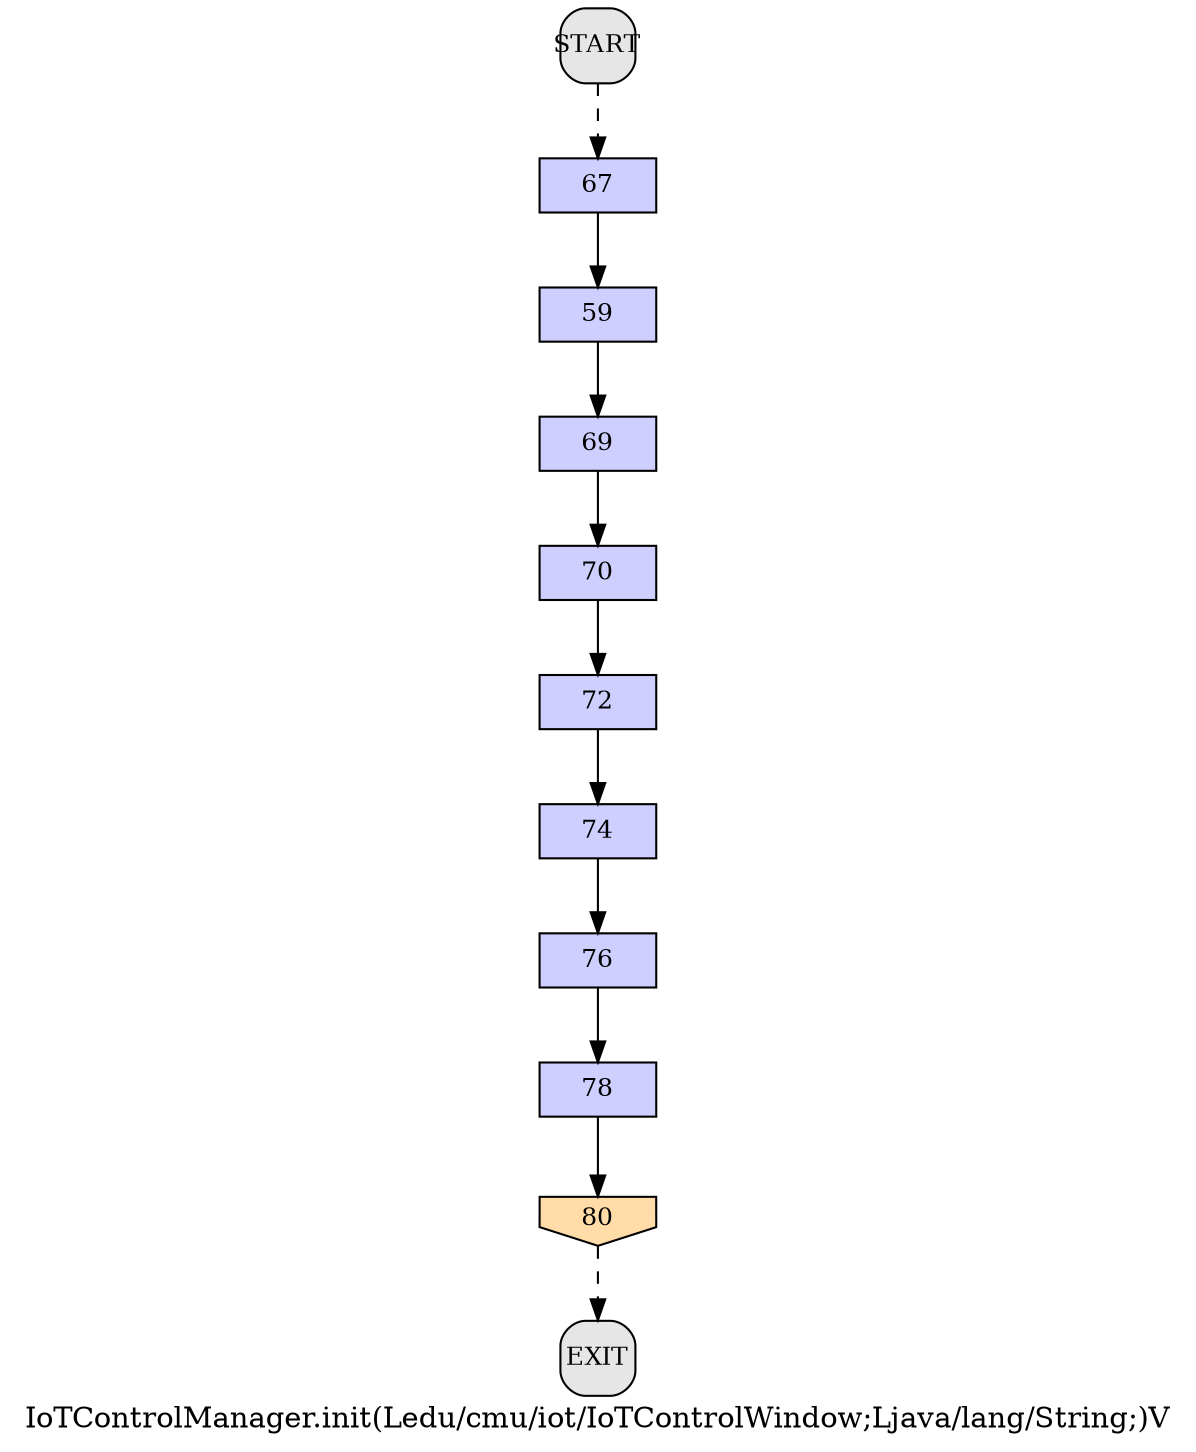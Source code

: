 /* --------------------------------------------------- */
/* Generated by Dr. Garbage Control Flow Graph Factory */
/* http://www.drgarbage.com                            */
/* Version: 4.5.0.201508311741                         */
/* Retrieved on: 2015-12-01 08:09:23.753               */
/* --------------------------------------------------- */
digraph "IoTControlManager.init(Ledu/cmu/iot/IoTControlWindow;Ljava/lang/String;)V" {
 graph [label="IoTControlManager.init(Ledu/cmu/iot/IoTControlWindow;Ljava/lang/String;)V"];
 2 [label="59", shape=box, style=filled, fillcolor="#CECEFF", fixedsize=true, fontsize=12, width=0.78, height=0.36 ]
 3 [label="67", shape=box, style=filled, fillcolor="#CECEFF", fixedsize=true, fontsize=12, width=0.78, height=0.36 ]
 4 [label="69", shape=box, style=filled, fillcolor="#CECEFF", fixedsize=true, fontsize=12, width=0.78, height=0.36 ]
 5 [label="70", shape=box, style=filled, fillcolor="#CECEFF", fixedsize=true, fontsize=12, width=0.78, height=0.36 ]
 6 [label="72", shape=box, style=filled, fillcolor="#CECEFF", fixedsize=true, fontsize=12, width=0.78, height=0.36 ]
 7 [label="74", shape=box, style=filled, fillcolor="#CECEFF", fixedsize=true, fontsize=12, width=0.78, height=0.36 ]
 8 [label="76", shape=box, style=filled, fillcolor="#CECEFF", fixedsize=true, fontsize=12, width=0.78, height=0.36 ]
 9 [label="78", shape=box, style=filled, fillcolor="#CECEFF", fixedsize=true, fontsize=12, width=0.78, height=0.36 ]
 10 [label="80", shape=invhouse, style=filled, fillcolor="#FFDCA8", fixedsize=true, fontsize=12, width=0.78, height=0.36 ]
 11 [label="START", shape=box, style="filled, rounded", fillcolor="#E6E6E6", fixedsize=true, fontsize=12, width=0.5, height=0.5 ]
 12 [label="EXIT", shape=box, style="filled, rounded", fillcolor="#E6E6E6", fixedsize=true, fontsize=12, width=0.5, height=0.5 ]
 3 -> 2 [label="", style=solid ]
 11 -> 3 [label="", style=dashed ]
 2 -> 4 [label="", style=solid ]
 4 -> 5 [label="", style=solid ]
 5 -> 6 [label="", style=solid ]
 6 -> 7 [label="", style=solid ]
 7 -> 8 [label="", style=solid ]
 8 -> 9 [label="", style=solid ]
 9 -> 10 [label="", style=solid ]
 10 -> 12 [label="", style=dashed ]
}
